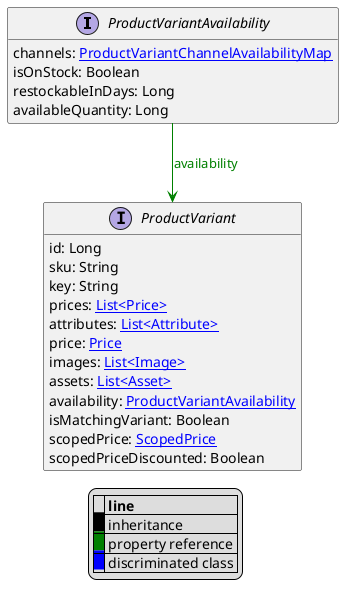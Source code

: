 @startuml

hide empty fields
hide empty methods
legend
|= |= line |
|<back:black>   </back>| inheritance |
|<back:green>   </back>| property reference |
|<back:blue>   </back>| discriminated class |
endlegend
interface ProductVariantAvailability [[ProductVariantAvailability.svg]]  {
    channels: [[ProductVariantChannelAvailabilityMap.svg ProductVariantChannelAvailabilityMap]]
    isOnStock: Boolean
    restockableInDays: Long
    availableQuantity: Long
}



interface ProductVariant [[ProductVariant.svg]]  {
    id: Long
    sku: String
    key: String
    prices: [[Price.svg List<Price>]]
    attributes: [[Attribute.svg List<Attribute>]]
    price: [[Price.svg Price]]
    images: [[Image.svg List<Image>]]
    assets: [[Asset.svg List<Asset>]]
    availability: [[ProductVariantAvailability.svg ProductVariantAvailability]]
    isMatchingVariant: Boolean
    scopedPrice: [[ScopedPrice.svg ScopedPrice]]
    scopedPriceDiscounted: Boolean
}

ProductVariantAvailability --> ProductVariant #green;text:green : "availability"
@enduml
